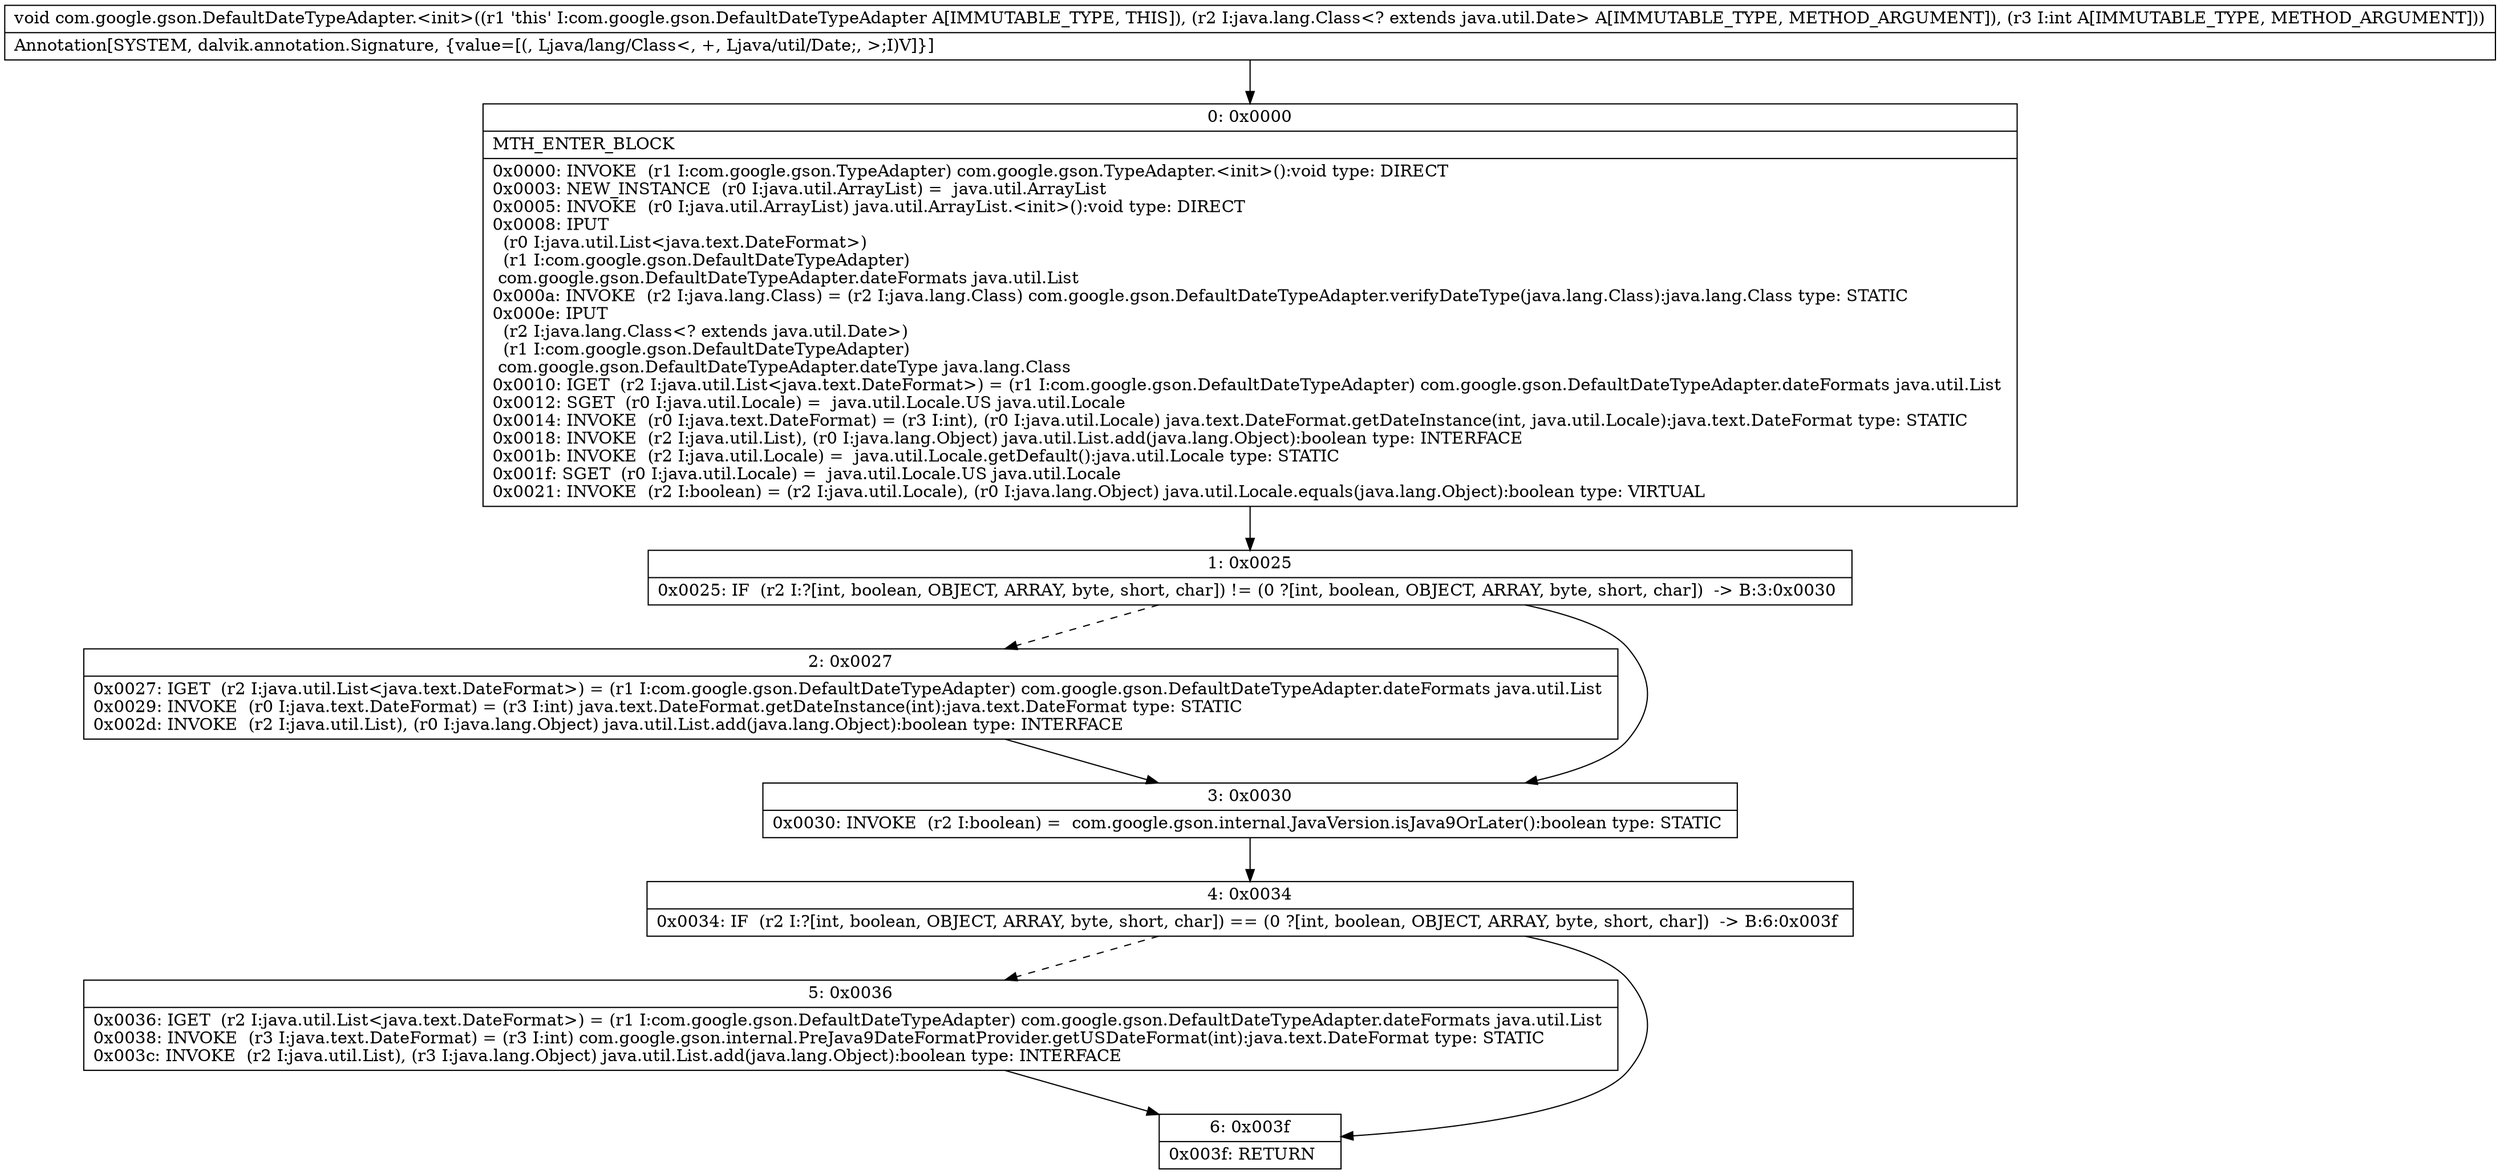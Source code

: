 digraph "CFG forcom.google.gson.DefaultDateTypeAdapter.\<init\>(Ljava\/lang\/Class;I)V" {
Node_0 [shape=record,label="{0\:\ 0x0000|MTH_ENTER_BLOCK\l|0x0000: INVOKE  (r1 I:com.google.gson.TypeAdapter) com.google.gson.TypeAdapter.\<init\>():void type: DIRECT \l0x0003: NEW_INSTANCE  (r0 I:java.util.ArrayList) =  java.util.ArrayList \l0x0005: INVOKE  (r0 I:java.util.ArrayList) java.util.ArrayList.\<init\>():void type: DIRECT \l0x0008: IPUT  \l  (r0 I:java.util.List\<java.text.DateFormat\>)\l  (r1 I:com.google.gson.DefaultDateTypeAdapter)\l com.google.gson.DefaultDateTypeAdapter.dateFormats java.util.List \l0x000a: INVOKE  (r2 I:java.lang.Class) = (r2 I:java.lang.Class) com.google.gson.DefaultDateTypeAdapter.verifyDateType(java.lang.Class):java.lang.Class type: STATIC \l0x000e: IPUT  \l  (r2 I:java.lang.Class\<? extends java.util.Date\>)\l  (r1 I:com.google.gson.DefaultDateTypeAdapter)\l com.google.gson.DefaultDateTypeAdapter.dateType java.lang.Class \l0x0010: IGET  (r2 I:java.util.List\<java.text.DateFormat\>) = (r1 I:com.google.gson.DefaultDateTypeAdapter) com.google.gson.DefaultDateTypeAdapter.dateFormats java.util.List \l0x0012: SGET  (r0 I:java.util.Locale) =  java.util.Locale.US java.util.Locale \l0x0014: INVOKE  (r0 I:java.text.DateFormat) = (r3 I:int), (r0 I:java.util.Locale) java.text.DateFormat.getDateInstance(int, java.util.Locale):java.text.DateFormat type: STATIC \l0x0018: INVOKE  (r2 I:java.util.List), (r0 I:java.lang.Object) java.util.List.add(java.lang.Object):boolean type: INTERFACE \l0x001b: INVOKE  (r2 I:java.util.Locale) =  java.util.Locale.getDefault():java.util.Locale type: STATIC \l0x001f: SGET  (r0 I:java.util.Locale) =  java.util.Locale.US java.util.Locale \l0x0021: INVOKE  (r2 I:boolean) = (r2 I:java.util.Locale), (r0 I:java.lang.Object) java.util.Locale.equals(java.lang.Object):boolean type: VIRTUAL \l}"];
Node_1 [shape=record,label="{1\:\ 0x0025|0x0025: IF  (r2 I:?[int, boolean, OBJECT, ARRAY, byte, short, char]) != (0 ?[int, boolean, OBJECT, ARRAY, byte, short, char])  \-\> B:3:0x0030 \l}"];
Node_2 [shape=record,label="{2\:\ 0x0027|0x0027: IGET  (r2 I:java.util.List\<java.text.DateFormat\>) = (r1 I:com.google.gson.DefaultDateTypeAdapter) com.google.gson.DefaultDateTypeAdapter.dateFormats java.util.List \l0x0029: INVOKE  (r0 I:java.text.DateFormat) = (r3 I:int) java.text.DateFormat.getDateInstance(int):java.text.DateFormat type: STATIC \l0x002d: INVOKE  (r2 I:java.util.List), (r0 I:java.lang.Object) java.util.List.add(java.lang.Object):boolean type: INTERFACE \l}"];
Node_3 [shape=record,label="{3\:\ 0x0030|0x0030: INVOKE  (r2 I:boolean) =  com.google.gson.internal.JavaVersion.isJava9OrLater():boolean type: STATIC \l}"];
Node_4 [shape=record,label="{4\:\ 0x0034|0x0034: IF  (r2 I:?[int, boolean, OBJECT, ARRAY, byte, short, char]) == (0 ?[int, boolean, OBJECT, ARRAY, byte, short, char])  \-\> B:6:0x003f \l}"];
Node_5 [shape=record,label="{5\:\ 0x0036|0x0036: IGET  (r2 I:java.util.List\<java.text.DateFormat\>) = (r1 I:com.google.gson.DefaultDateTypeAdapter) com.google.gson.DefaultDateTypeAdapter.dateFormats java.util.List \l0x0038: INVOKE  (r3 I:java.text.DateFormat) = (r3 I:int) com.google.gson.internal.PreJava9DateFormatProvider.getUSDateFormat(int):java.text.DateFormat type: STATIC \l0x003c: INVOKE  (r2 I:java.util.List), (r3 I:java.lang.Object) java.util.List.add(java.lang.Object):boolean type: INTERFACE \l}"];
Node_6 [shape=record,label="{6\:\ 0x003f|0x003f: RETURN   \l}"];
MethodNode[shape=record,label="{void com.google.gson.DefaultDateTypeAdapter.\<init\>((r1 'this' I:com.google.gson.DefaultDateTypeAdapter A[IMMUTABLE_TYPE, THIS]), (r2 I:java.lang.Class\<? extends java.util.Date\> A[IMMUTABLE_TYPE, METHOD_ARGUMENT]), (r3 I:int A[IMMUTABLE_TYPE, METHOD_ARGUMENT]))  | Annotation[SYSTEM, dalvik.annotation.Signature, \{value=[(, Ljava\/lang\/Class\<, +, Ljava\/util\/Date;, \>;I)V]\}]\l}"];
MethodNode -> Node_0;
Node_0 -> Node_1;
Node_1 -> Node_2[style=dashed];
Node_1 -> Node_3;
Node_2 -> Node_3;
Node_3 -> Node_4;
Node_4 -> Node_5[style=dashed];
Node_4 -> Node_6;
Node_5 -> Node_6;
}

